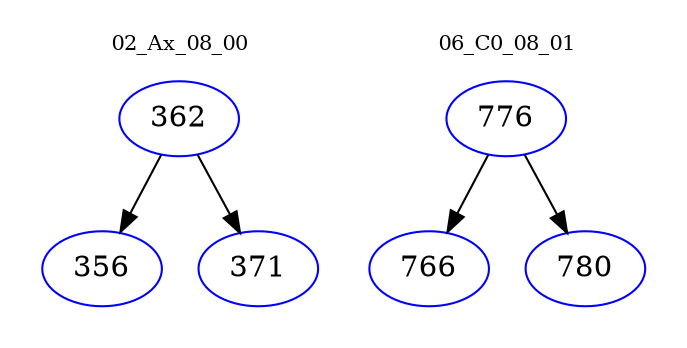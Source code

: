 digraph{
subgraph cluster_0 {
color = white
label = "02_Ax_08_00";
fontsize=10;
T0_362 [label="362", color="blue"]
T0_362 -> T0_356 [color="black"]
T0_356 [label="356", color="blue"]
T0_362 -> T0_371 [color="black"]
T0_371 [label="371", color="blue"]
}
subgraph cluster_1 {
color = white
label = "06_C0_08_01";
fontsize=10;
T1_776 [label="776", color="blue"]
T1_776 -> T1_766 [color="black"]
T1_766 [label="766", color="blue"]
T1_776 -> T1_780 [color="black"]
T1_780 [label="780", color="blue"]
}
}
